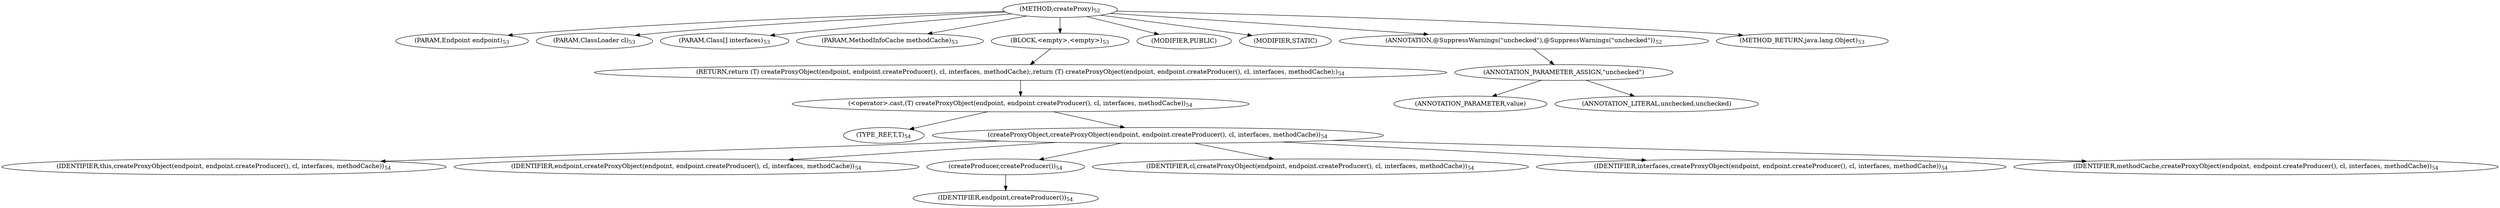 digraph "createProxy" {  
"53" [label = <(METHOD,createProxy)<SUB>52</SUB>> ]
"54" [label = <(PARAM,Endpoint endpoint)<SUB>53</SUB>> ]
"55" [label = <(PARAM,ClassLoader cl)<SUB>53</SUB>> ]
"56" [label = <(PARAM,Class[] interfaces)<SUB>53</SUB>> ]
"57" [label = <(PARAM,MethodInfoCache methodCache)<SUB>53</SUB>> ]
"58" [label = <(BLOCK,&lt;empty&gt;,&lt;empty&gt;)<SUB>53</SUB>> ]
"59" [label = <(RETURN,return (T) createProxyObject(endpoint, endpoint.createProducer(), cl, interfaces, methodCache);,return (T) createProxyObject(endpoint, endpoint.createProducer(), cl, interfaces, methodCache);)<SUB>54</SUB>> ]
"60" [label = <(&lt;operator&gt;.cast,(T) createProxyObject(endpoint, endpoint.createProducer(), cl, interfaces, methodCache))<SUB>54</SUB>> ]
"61" [label = <(TYPE_REF,T,T)<SUB>54</SUB>> ]
"62" [label = <(createProxyObject,createProxyObject(endpoint, endpoint.createProducer(), cl, interfaces, methodCache))<SUB>54</SUB>> ]
"63" [label = <(IDENTIFIER,this,createProxyObject(endpoint, endpoint.createProducer(), cl, interfaces, methodCache))<SUB>54</SUB>> ]
"64" [label = <(IDENTIFIER,endpoint,createProxyObject(endpoint, endpoint.createProducer(), cl, interfaces, methodCache))<SUB>54</SUB>> ]
"65" [label = <(createProducer,createProducer())<SUB>54</SUB>> ]
"66" [label = <(IDENTIFIER,endpoint,createProducer())<SUB>54</SUB>> ]
"67" [label = <(IDENTIFIER,cl,createProxyObject(endpoint, endpoint.createProducer(), cl, interfaces, methodCache))<SUB>54</SUB>> ]
"68" [label = <(IDENTIFIER,interfaces,createProxyObject(endpoint, endpoint.createProducer(), cl, interfaces, methodCache))<SUB>54</SUB>> ]
"69" [label = <(IDENTIFIER,methodCache,createProxyObject(endpoint, endpoint.createProducer(), cl, interfaces, methodCache))<SUB>54</SUB>> ]
"70" [label = <(MODIFIER,PUBLIC)> ]
"71" [label = <(MODIFIER,STATIC)> ]
"72" [label = <(ANNOTATION,@SuppressWarnings(&quot;unchecked&quot;),@SuppressWarnings(&quot;unchecked&quot;))<SUB>52</SUB>> ]
"73" [label = <(ANNOTATION_PARAMETER_ASSIGN,&quot;unchecked&quot;)> ]
"74" [label = <(ANNOTATION_PARAMETER,value)> ]
"75" [label = <(ANNOTATION_LITERAL,unchecked,unchecked)> ]
"76" [label = <(METHOD_RETURN,java.lang.Object)<SUB>53</SUB>> ]
  "53" -> "54" 
  "53" -> "55" 
  "53" -> "56" 
  "53" -> "57" 
  "53" -> "58" 
  "53" -> "70" 
  "53" -> "71" 
  "53" -> "72" 
  "53" -> "76" 
  "58" -> "59" 
  "59" -> "60" 
  "60" -> "61" 
  "60" -> "62" 
  "62" -> "63" 
  "62" -> "64" 
  "62" -> "65" 
  "62" -> "67" 
  "62" -> "68" 
  "62" -> "69" 
  "65" -> "66" 
  "72" -> "73" 
  "73" -> "74" 
  "73" -> "75" 
}
